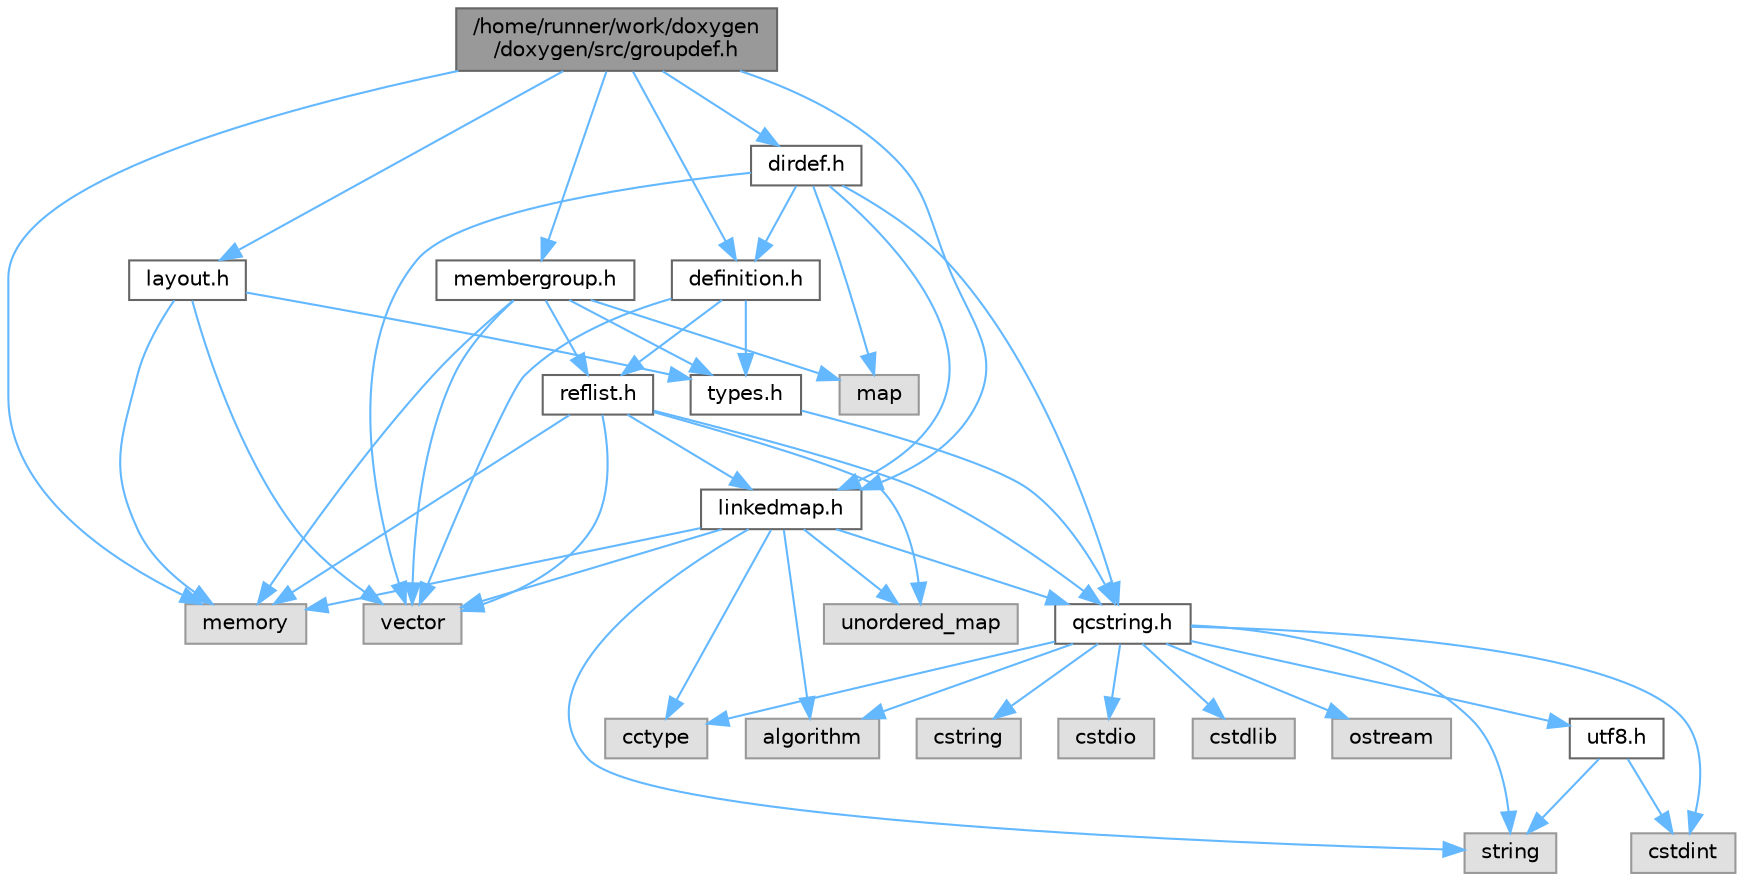 digraph "/home/runner/work/doxygen/doxygen/src/groupdef.h"
{
 // INTERACTIVE_SVG=YES
 // LATEX_PDF_SIZE
  bgcolor="transparent";
  edge [fontname=Helvetica,fontsize=10,labelfontname=Helvetica,labelfontsize=10];
  node [fontname=Helvetica,fontsize=10,shape=box,height=0.2,width=0.4];
  Node1 [id="Node000001",label="/home/runner/work/doxygen\l/doxygen/src/groupdef.h",height=0.2,width=0.4,color="gray40", fillcolor="grey60", style="filled", fontcolor="black"];
  Node1 -> Node2 [id="edge1_Node000001_Node000002",color="steelblue1",style="solid"];
  Node2 [id="Node000002",label="memory",height=0.2,width=0.4,color="grey60", fillcolor="#E0E0E0", style="filled"];
  Node1 -> Node3 [id="edge2_Node000001_Node000003",color="steelblue1",style="solid"];
  Node3 [id="Node000003",label="definition.h",height=0.2,width=0.4,color="grey40", fillcolor="white", style="filled",URL="$df/da1/definition_8h.html",tooltip=" "];
  Node3 -> Node4 [id="edge3_Node000003_Node000004",color="steelblue1",style="solid"];
  Node4 [id="Node000004",label="vector",height=0.2,width=0.4,color="grey60", fillcolor="#E0E0E0", style="filled"];
  Node3 -> Node5 [id="edge4_Node000003_Node000005",color="steelblue1",style="solid"];
  Node5 [id="Node000005",label="types.h",height=0.2,width=0.4,color="grey40", fillcolor="white", style="filled",URL="$d9/d49/types_8h.html",tooltip="This file contains a number of basic enums and types."];
  Node5 -> Node6 [id="edge5_Node000005_Node000006",color="steelblue1",style="solid"];
  Node6 [id="Node000006",label="qcstring.h",height=0.2,width=0.4,color="grey40", fillcolor="white", style="filled",URL="$d7/d5c/qcstring_8h.html",tooltip=" "];
  Node6 -> Node7 [id="edge6_Node000006_Node000007",color="steelblue1",style="solid"];
  Node7 [id="Node000007",label="string",height=0.2,width=0.4,color="grey60", fillcolor="#E0E0E0", style="filled"];
  Node6 -> Node8 [id="edge7_Node000006_Node000008",color="steelblue1",style="solid"];
  Node8 [id="Node000008",label="algorithm",height=0.2,width=0.4,color="grey60", fillcolor="#E0E0E0", style="filled"];
  Node6 -> Node9 [id="edge8_Node000006_Node000009",color="steelblue1",style="solid"];
  Node9 [id="Node000009",label="cctype",height=0.2,width=0.4,color="grey60", fillcolor="#E0E0E0", style="filled"];
  Node6 -> Node10 [id="edge9_Node000006_Node000010",color="steelblue1",style="solid"];
  Node10 [id="Node000010",label="cstring",height=0.2,width=0.4,color="grey60", fillcolor="#E0E0E0", style="filled"];
  Node6 -> Node11 [id="edge10_Node000006_Node000011",color="steelblue1",style="solid"];
  Node11 [id="Node000011",label="cstdio",height=0.2,width=0.4,color="grey60", fillcolor="#E0E0E0", style="filled"];
  Node6 -> Node12 [id="edge11_Node000006_Node000012",color="steelblue1",style="solid"];
  Node12 [id="Node000012",label="cstdlib",height=0.2,width=0.4,color="grey60", fillcolor="#E0E0E0", style="filled"];
  Node6 -> Node13 [id="edge12_Node000006_Node000013",color="steelblue1",style="solid"];
  Node13 [id="Node000013",label="cstdint",height=0.2,width=0.4,color="grey60", fillcolor="#E0E0E0", style="filled"];
  Node6 -> Node14 [id="edge13_Node000006_Node000014",color="steelblue1",style="solid"];
  Node14 [id="Node000014",label="ostream",height=0.2,width=0.4,color="grey60", fillcolor="#E0E0E0", style="filled"];
  Node6 -> Node15 [id="edge14_Node000006_Node000015",color="steelblue1",style="solid"];
  Node15 [id="Node000015",label="utf8.h",height=0.2,width=0.4,color="grey40", fillcolor="white", style="filled",URL="$db/d7c/utf8_8h.html",tooltip="Various UTF8 related helper functions."];
  Node15 -> Node13 [id="edge15_Node000015_Node000013",color="steelblue1",style="solid"];
  Node15 -> Node7 [id="edge16_Node000015_Node000007",color="steelblue1",style="solid"];
  Node3 -> Node16 [id="edge17_Node000003_Node000016",color="steelblue1",style="solid"];
  Node16 [id="Node000016",label="reflist.h",height=0.2,width=0.4,color="grey40", fillcolor="white", style="filled",URL="$d1/d02/reflist_8h.html",tooltip=" "];
  Node16 -> Node4 [id="edge18_Node000016_Node000004",color="steelblue1",style="solid"];
  Node16 -> Node17 [id="edge19_Node000016_Node000017",color="steelblue1",style="solid"];
  Node17 [id="Node000017",label="unordered_map",height=0.2,width=0.4,color="grey60", fillcolor="#E0E0E0", style="filled"];
  Node16 -> Node2 [id="edge20_Node000016_Node000002",color="steelblue1",style="solid"];
  Node16 -> Node6 [id="edge21_Node000016_Node000006",color="steelblue1",style="solid"];
  Node16 -> Node18 [id="edge22_Node000016_Node000018",color="steelblue1",style="solid"];
  Node18 [id="Node000018",label="linkedmap.h",height=0.2,width=0.4,color="grey40", fillcolor="white", style="filled",URL="$da/de1/linkedmap_8h.html",tooltip=" "];
  Node18 -> Node17 [id="edge23_Node000018_Node000017",color="steelblue1",style="solid"];
  Node18 -> Node4 [id="edge24_Node000018_Node000004",color="steelblue1",style="solid"];
  Node18 -> Node2 [id="edge25_Node000018_Node000002",color="steelblue1",style="solid"];
  Node18 -> Node7 [id="edge26_Node000018_Node000007",color="steelblue1",style="solid"];
  Node18 -> Node8 [id="edge27_Node000018_Node000008",color="steelblue1",style="solid"];
  Node18 -> Node9 [id="edge28_Node000018_Node000009",color="steelblue1",style="solid"];
  Node18 -> Node6 [id="edge29_Node000018_Node000006",color="steelblue1",style="solid"];
  Node1 -> Node19 [id="edge30_Node000001_Node000019",color="steelblue1",style="solid"];
  Node19 [id="Node000019",label="dirdef.h",height=0.2,width=0.4,color="grey40", fillcolor="white", style="filled",URL="$d6/d15/dirdef_8h.html",tooltip=" "];
  Node19 -> Node4 [id="edge31_Node000019_Node000004",color="steelblue1",style="solid"];
  Node19 -> Node20 [id="edge32_Node000019_Node000020",color="steelblue1",style="solid"];
  Node20 [id="Node000020",label="map",height=0.2,width=0.4,color="grey60", fillcolor="#E0E0E0", style="filled"];
  Node19 -> Node6 [id="edge33_Node000019_Node000006",color="steelblue1",style="solid"];
  Node19 -> Node18 [id="edge34_Node000019_Node000018",color="steelblue1",style="solid"];
  Node19 -> Node3 [id="edge35_Node000019_Node000003",color="steelblue1",style="solid"];
  Node1 -> Node21 [id="edge36_Node000001_Node000021",color="steelblue1",style="solid"];
  Node21 [id="Node000021",label="layout.h",height=0.2,width=0.4,color="grey40", fillcolor="white", style="filled",URL="$db/d51/layout_8h.html",tooltip=" "];
  Node21 -> Node2 [id="edge37_Node000021_Node000002",color="steelblue1",style="solid"];
  Node21 -> Node4 [id="edge38_Node000021_Node000004",color="steelblue1",style="solid"];
  Node21 -> Node5 [id="edge39_Node000021_Node000005",color="steelblue1",style="solid"];
  Node1 -> Node22 [id="edge40_Node000001_Node000022",color="steelblue1",style="solid"];
  Node22 [id="Node000022",label="membergroup.h",height=0.2,width=0.4,color="grey40", fillcolor="white", style="filled",URL="$d9/d11/membergroup_8h.html",tooltip=" "];
  Node22 -> Node4 [id="edge41_Node000022_Node000004",color="steelblue1",style="solid"];
  Node22 -> Node20 [id="edge42_Node000022_Node000020",color="steelblue1",style="solid"];
  Node22 -> Node2 [id="edge43_Node000022_Node000002",color="steelblue1",style="solid"];
  Node22 -> Node5 [id="edge44_Node000022_Node000005",color="steelblue1",style="solid"];
  Node22 -> Node16 [id="edge45_Node000022_Node000016",color="steelblue1",style="solid"];
  Node1 -> Node18 [id="edge46_Node000001_Node000018",color="steelblue1",style="solid"];
}
